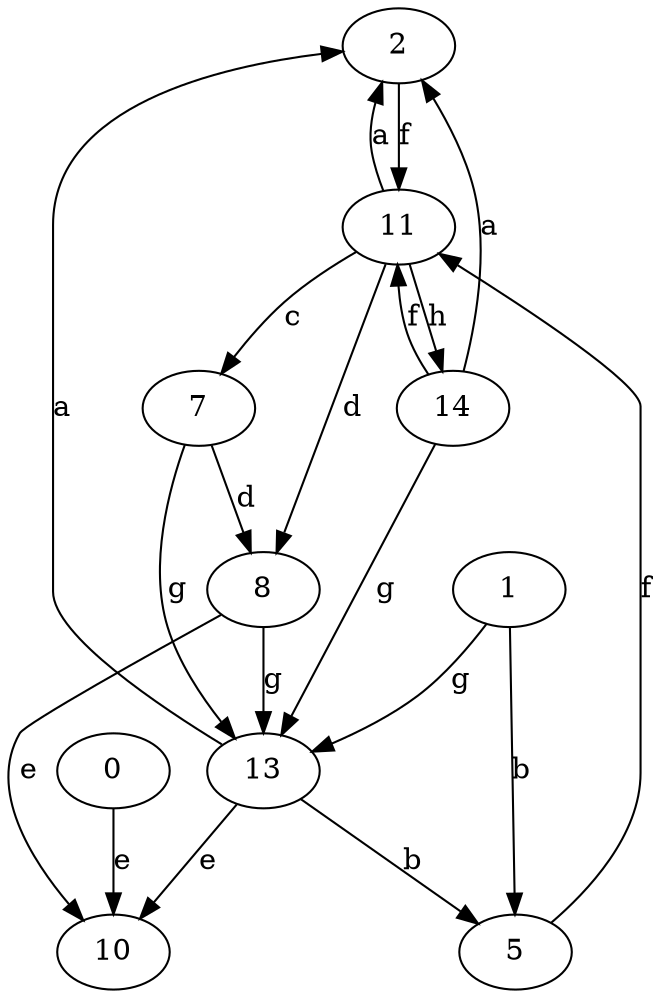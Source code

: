 strict digraph  {
2;
5;
7;
8;
10;
11;
13;
0;
14;
1;
2 -> 11  [label=f];
5 -> 11  [label=f];
7 -> 8  [label=d];
7 -> 13  [label=g];
8 -> 10  [label=e];
8 -> 13  [label=g];
11 -> 2  [label=a];
11 -> 7  [label=c];
11 -> 8  [label=d];
11 -> 14  [label=h];
13 -> 2  [label=a];
13 -> 5  [label=b];
13 -> 10  [label=e];
0 -> 10  [label=e];
14 -> 2  [label=a];
14 -> 11  [label=f];
14 -> 13  [label=g];
1 -> 5  [label=b];
1 -> 13  [label=g];
}
